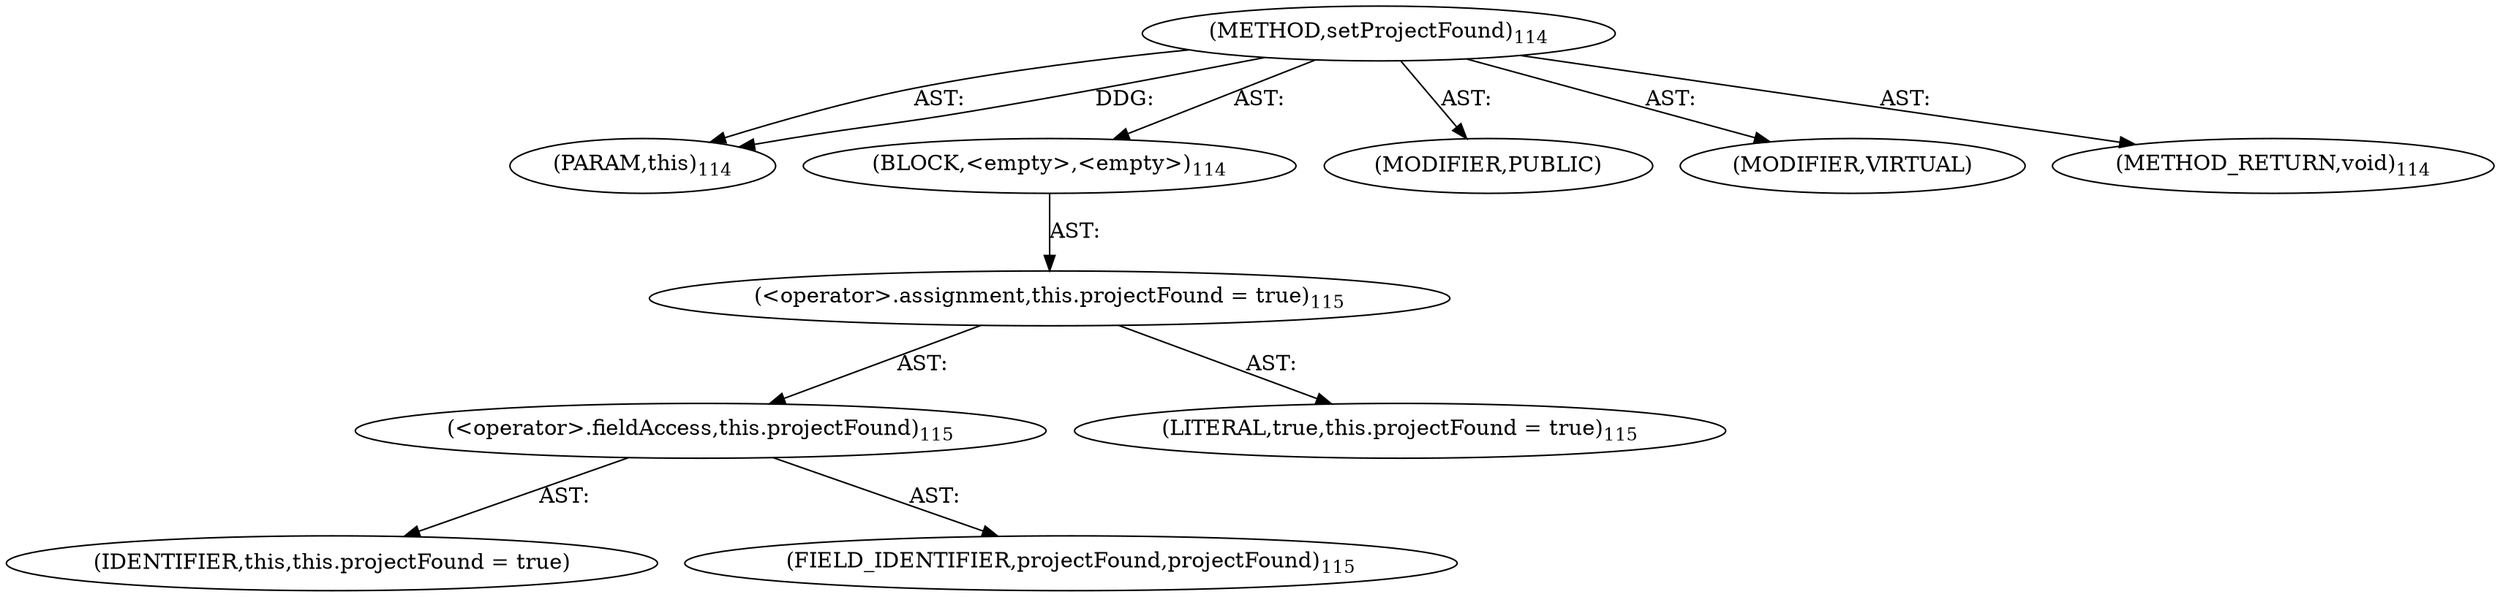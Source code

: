 digraph "setProjectFound" {  
"111669149703" [label = <(METHOD,setProjectFound)<SUB>114</SUB>> ]
"115964117003" [label = <(PARAM,this)<SUB>114</SUB>> ]
"25769803787" [label = <(BLOCK,&lt;empty&gt;,&lt;empty&gt;)<SUB>114</SUB>> ]
"30064771097" [label = <(&lt;operator&gt;.assignment,this.projectFound = true)<SUB>115</SUB>> ]
"30064771098" [label = <(&lt;operator&gt;.fieldAccess,this.projectFound)<SUB>115</SUB>> ]
"68719476757" [label = <(IDENTIFIER,this,this.projectFound = true)> ]
"55834574855" [label = <(FIELD_IDENTIFIER,projectFound,projectFound)<SUB>115</SUB>> ]
"90194313222" [label = <(LITERAL,true,this.projectFound = true)<SUB>115</SUB>> ]
"133143986193" [label = <(MODIFIER,PUBLIC)> ]
"133143986194" [label = <(MODIFIER,VIRTUAL)> ]
"128849018887" [label = <(METHOD_RETURN,void)<SUB>114</SUB>> ]
  "111669149703" -> "115964117003"  [ label = "AST: "] 
  "111669149703" -> "25769803787"  [ label = "AST: "] 
  "111669149703" -> "133143986193"  [ label = "AST: "] 
  "111669149703" -> "133143986194"  [ label = "AST: "] 
  "111669149703" -> "128849018887"  [ label = "AST: "] 
  "25769803787" -> "30064771097"  [ label = "AST: "] 
  "30064771097" -> "30064771098"  [ label = "AST: "] 
  "30064771097" -> "90194313222"  [ label = "AST: "] 
  "30064771098" -> "68719476757"  [ label = "AST: "] 
  "30064771098" -> "55834574855"  [ label = "AST: "] 
  "111669149703" -> "115964117003"  [ label = "DDG: "] 
}
